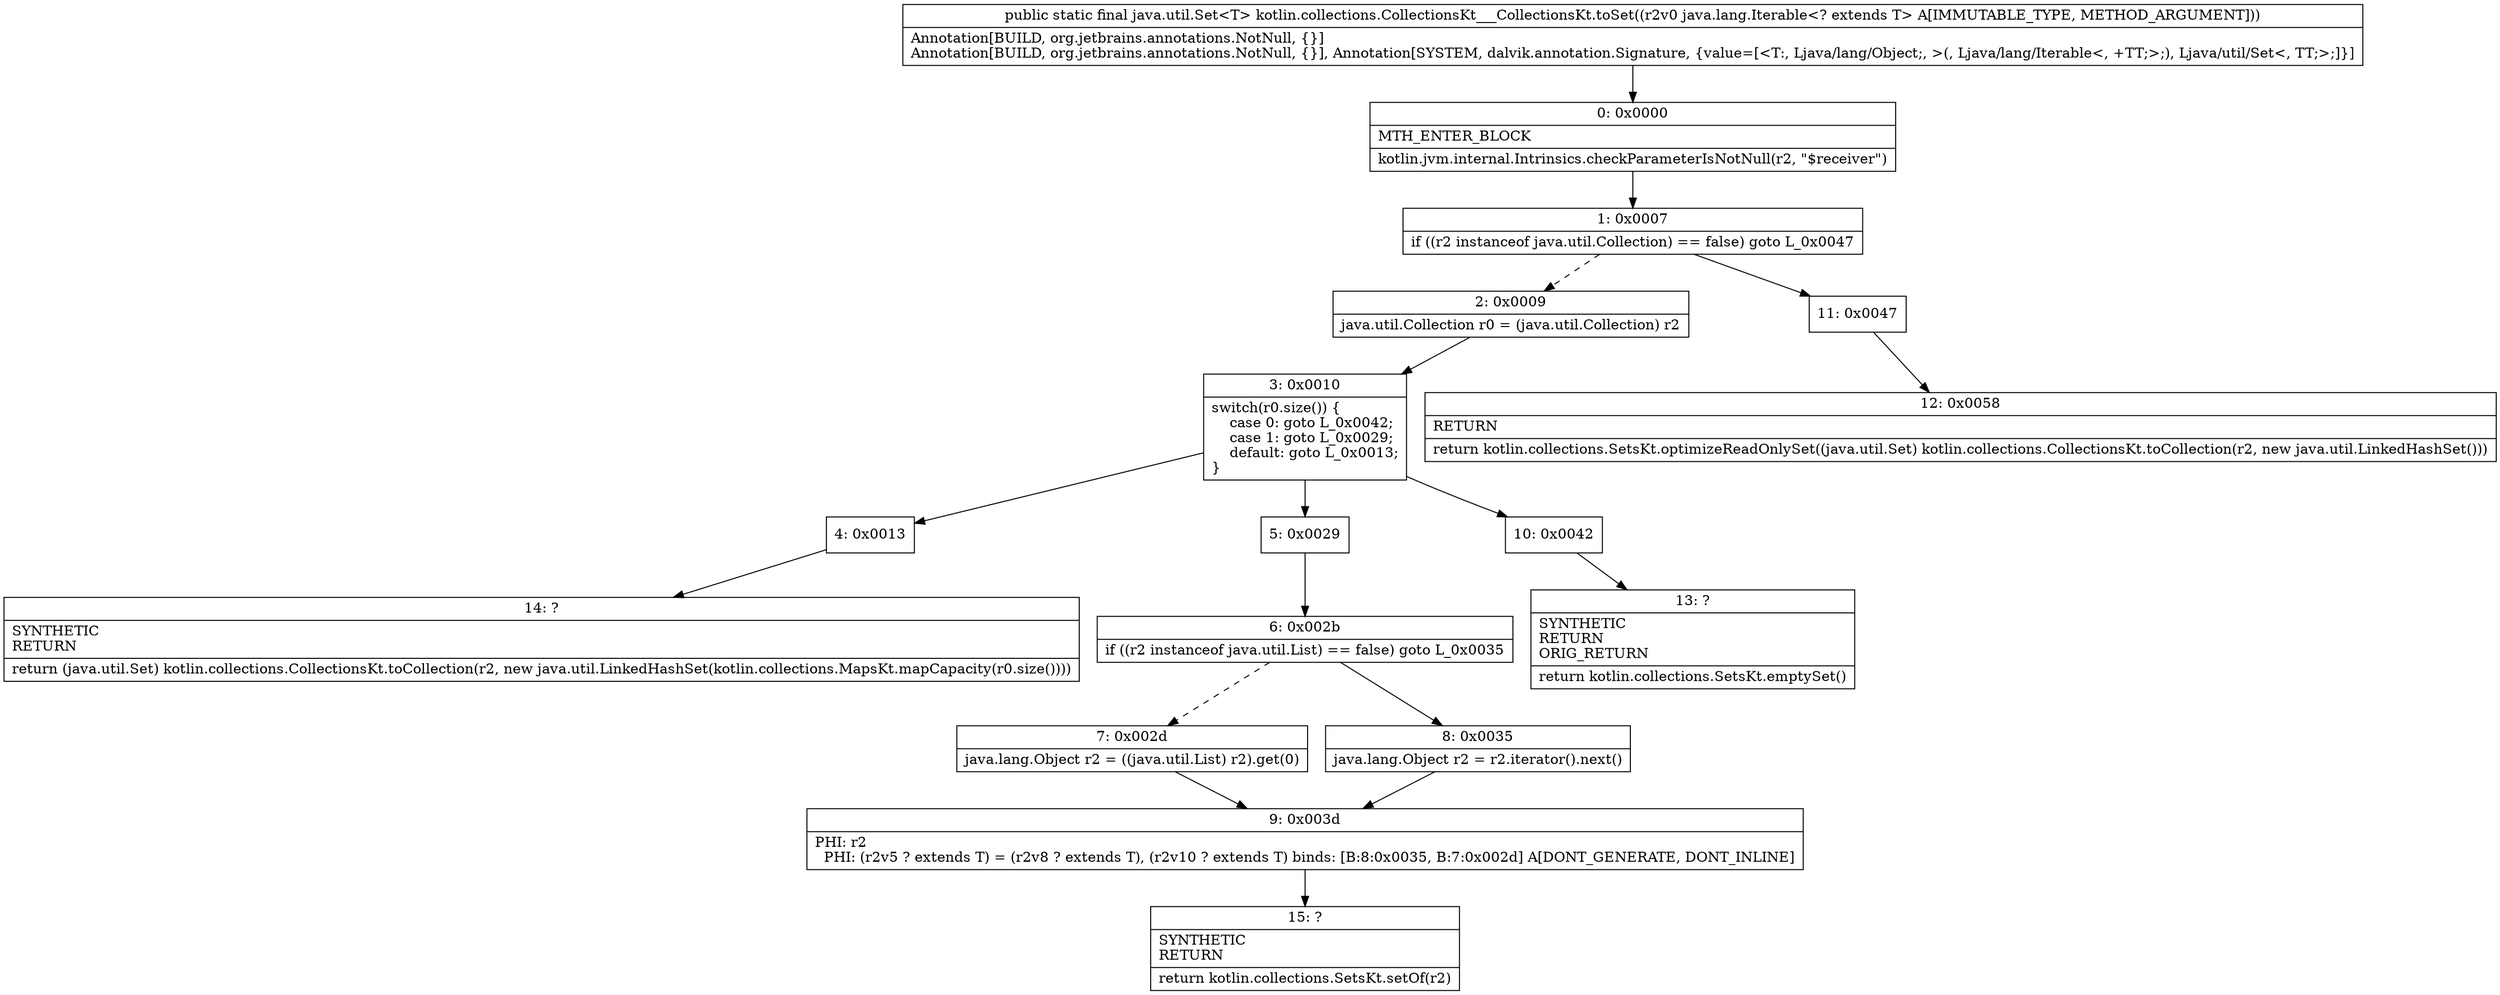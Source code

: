 digraph "CFG forkotlin.collections.CollectionsKt___CollectionsKt.toSet(Ljava\/lang\/Iterable;)Ljava\/util\/Set;" {
Node_0 [shape=record,label="{0\:\ 0x0000|MTH_ENTER_BLOCK\l|kotlin.jvm.internal.Intrinsics.checkParameterIsNotNull(r2, \"$receiver\")\l}"];
Node_1 [shape=record,label="{1\:\ 0x0007|if ((r2 instanceof java.util.Collection) == false) goto L_0x0047\l}"];
Node_2 [shape=record,label="{2\:\ 0x0009|java.util.Collection r0 = (java.util.Collection) r2\l}"];
Node_3 [shape=record,label="{3\:\ 0x0010|switch(r0.size()) \{\l    case 0: goto L_0x0042;\l    case 1: goto L_0x0029;\l    default: goto L_0x0013;\l\}\l}"];
Node_4 [shape=record,label="{4\:\ 0x0013}"];
Node_5 [shape=record,label="{5\:\ 0x0029}"];
Node_6 [shape=record,label="{6\:\ 0x002b|if ((r2 instanceof java.util.List) == false) goto L_0x0035\l}"];
Node_7 [shape=record,label="{7\:\ 0x002d|java.lang.Object r2 = ((java.util.List) r2).get(0)\l}"];
Node_8 [shape=record,label="{8\:\ 0x0035|java.lang.Object r2 = r2.iterator().next()\l}"];
Node_9 [shape=record,label="{9\:\ 0x003d|PHI: r2 \l  PHI: (r2v5 ? extends T) = (r2v8 ? extends T), (r2v10 ? extends T) binds: [B:8:0x0035, B:7:0x002d] A[DONT_GENERATE, DONT_INLINE]\l}"];
Node_10 [shape=record,label="{10\:\ 0x0042}"];
Node_11 [shape=record,label="{11\:\ 0x0047}"];
Node_12 [shape=record,label="{12\:\ 0x0058|RETURN\l|return kotlin.collections.SetsKt.optimizeReadOnlySet((java.util.Set) kotlin.collections.CollectionsKt.toCollection(r2, new java.util.LinkedHashSet()))\l}"];
Node_13 [shape=record,label="{13\:\ ?|SYNTHETIC\lRETURN\lORIG_RETURN\l|return kotlin.collections.SetsKt.emptySet()\l}"];
Node_14 [shape=record,label="{14\:\ ?|SYNTHETIC\lRETURN\l|return (java.util.Set) kotlin.collections.CollectionsKt.toCollection(r2, new java.util.LinkedHashSet(kotlin.collections.MapsKt.mapCapacity(r0.size())))\l}"];
Node_15 [shape=record,label="{15\:\ ?|SYNTHETIC\lRETURN\l|return kotlin.collections.SetsKt.setOf(r2)\l}"];
MethodNode[shape=record,label="{public static final java.util.Set\<T\> kotlin.collections.CollectionsKt___CollectionsKt.toSet((r2v0 java.lang.Iterable\<? extends T\> A[IMMUTABLE_TYPE, METHOD_ARGUMENT]))  | Annotation[BUILD, org.jetbrains.annotations.NotNull, \{\}]\lAnnotation[BUILD, org.jetbrains.annotations.NotNull, \{\}], Annotation[SYSTEM, dalvik.annotation.Signature, \{value=[\<T:, Ljava\/lang\/Object;, \>(, Ljava\/lang\/Iterable\<, +TT;\>;), Ljava\/util\/Set\<, TT;\>;]\}]\l}"];
MethodNode -> Node_0;
Node_0 -> Node_1;
Node_1 -> Node_2[style=dashed];
Node_1 -> Node_11;
Node_2 -> Node_3;
Node_3 -> Node_4;
Node_3 -> Node_5;
Node_3 -> Node_10;
Node_4 -> Node_14;
Node_5 -> Node_6;
Node_6 -> Node_7[style=dashed];
Node_6 -> Node_8;
Node_7 -> Node_9;
Node_8 -> Node_9;
Node_9 -> Node_15;
Node_10 -> Node_13;
Node_11 -> Node_12;
}

